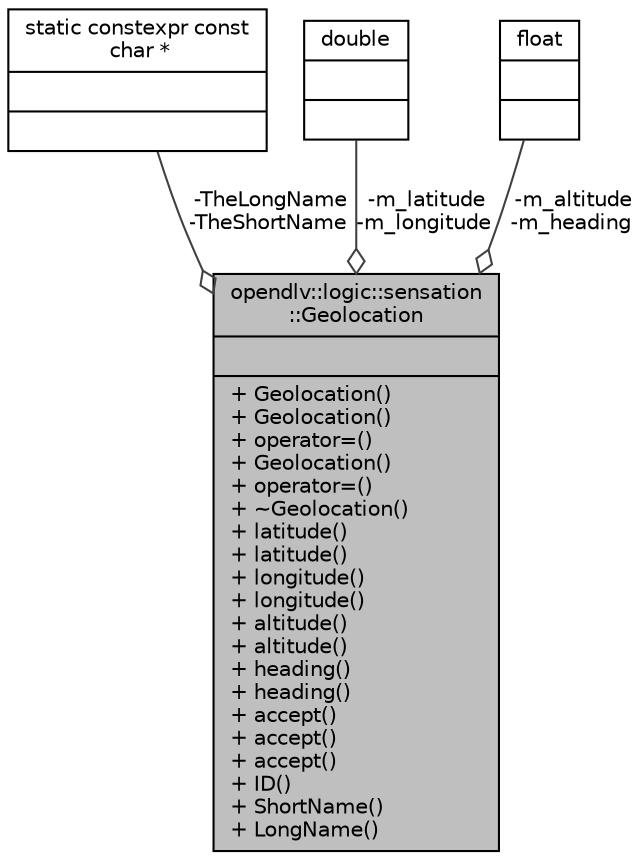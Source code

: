 digraph "opendlv::logic::sensation::Geolocation"
{
 // LATEX_PDF_SIZE
  edge [fontname="Helvetica",fontsize="10",labelfontname="Helvetica",labelfontsize="10"];
  node [fontname="Helvetica",fontsize="10",shape=record];
  Node1 [label="{opendlv::logic::sensation\l::Geolocation\n||+ Geolocation()\l+ Geolocation()\l+ operator=()\l+ Geolocation()\l+ operator=()\l+ ~Geolocation()\l+ latitude()\l+ latitude()\l+ longitude()\l+ longitude()\l+ altitude()\l+ altitude()\l+ heading()\l+ heading()\l+ accept()\l+ accept()\l+ accept()\l+ ID()\l+ ShortName()\l+ LongName()\l}",height=0.2,width=0.4,color="black", fillcolor="grey75", style="filled", fontcolor="black",tooltip=" "];
  Node2 -> Node1 [color="grey25",fontsize="10",style="solid",label=" -TheLongName\n-TheShortName" ,arrowhead="odiamond"];
  Node2 [label="{static constexpr const\l char *\n||}",height=0.2,width=0.4,color="black", fillcolor="white", style="filled",tooltip=" "];
  Node3 -> Node1 [color="grey25",fontsize="10",style="solid",label=" -m_latitude\n-m_longitude" ,arrowhead="odiamond"];
  Node3 [label="{double\n||}",height=0.2,width=0.4,color="black", fillcolor="white", style="filled",tooltip=" "];
  Node4 -> Node1 [color="grey25",fontsize="10",style="solid",label=" -m_altitude\n-m_heading" ,arrowhead="odiamond"];
  Node4 [label="{float\n||}",height=0.2,width=0.4,color="black", fillcolor="white", style="filled",tooltip=" "];
}
